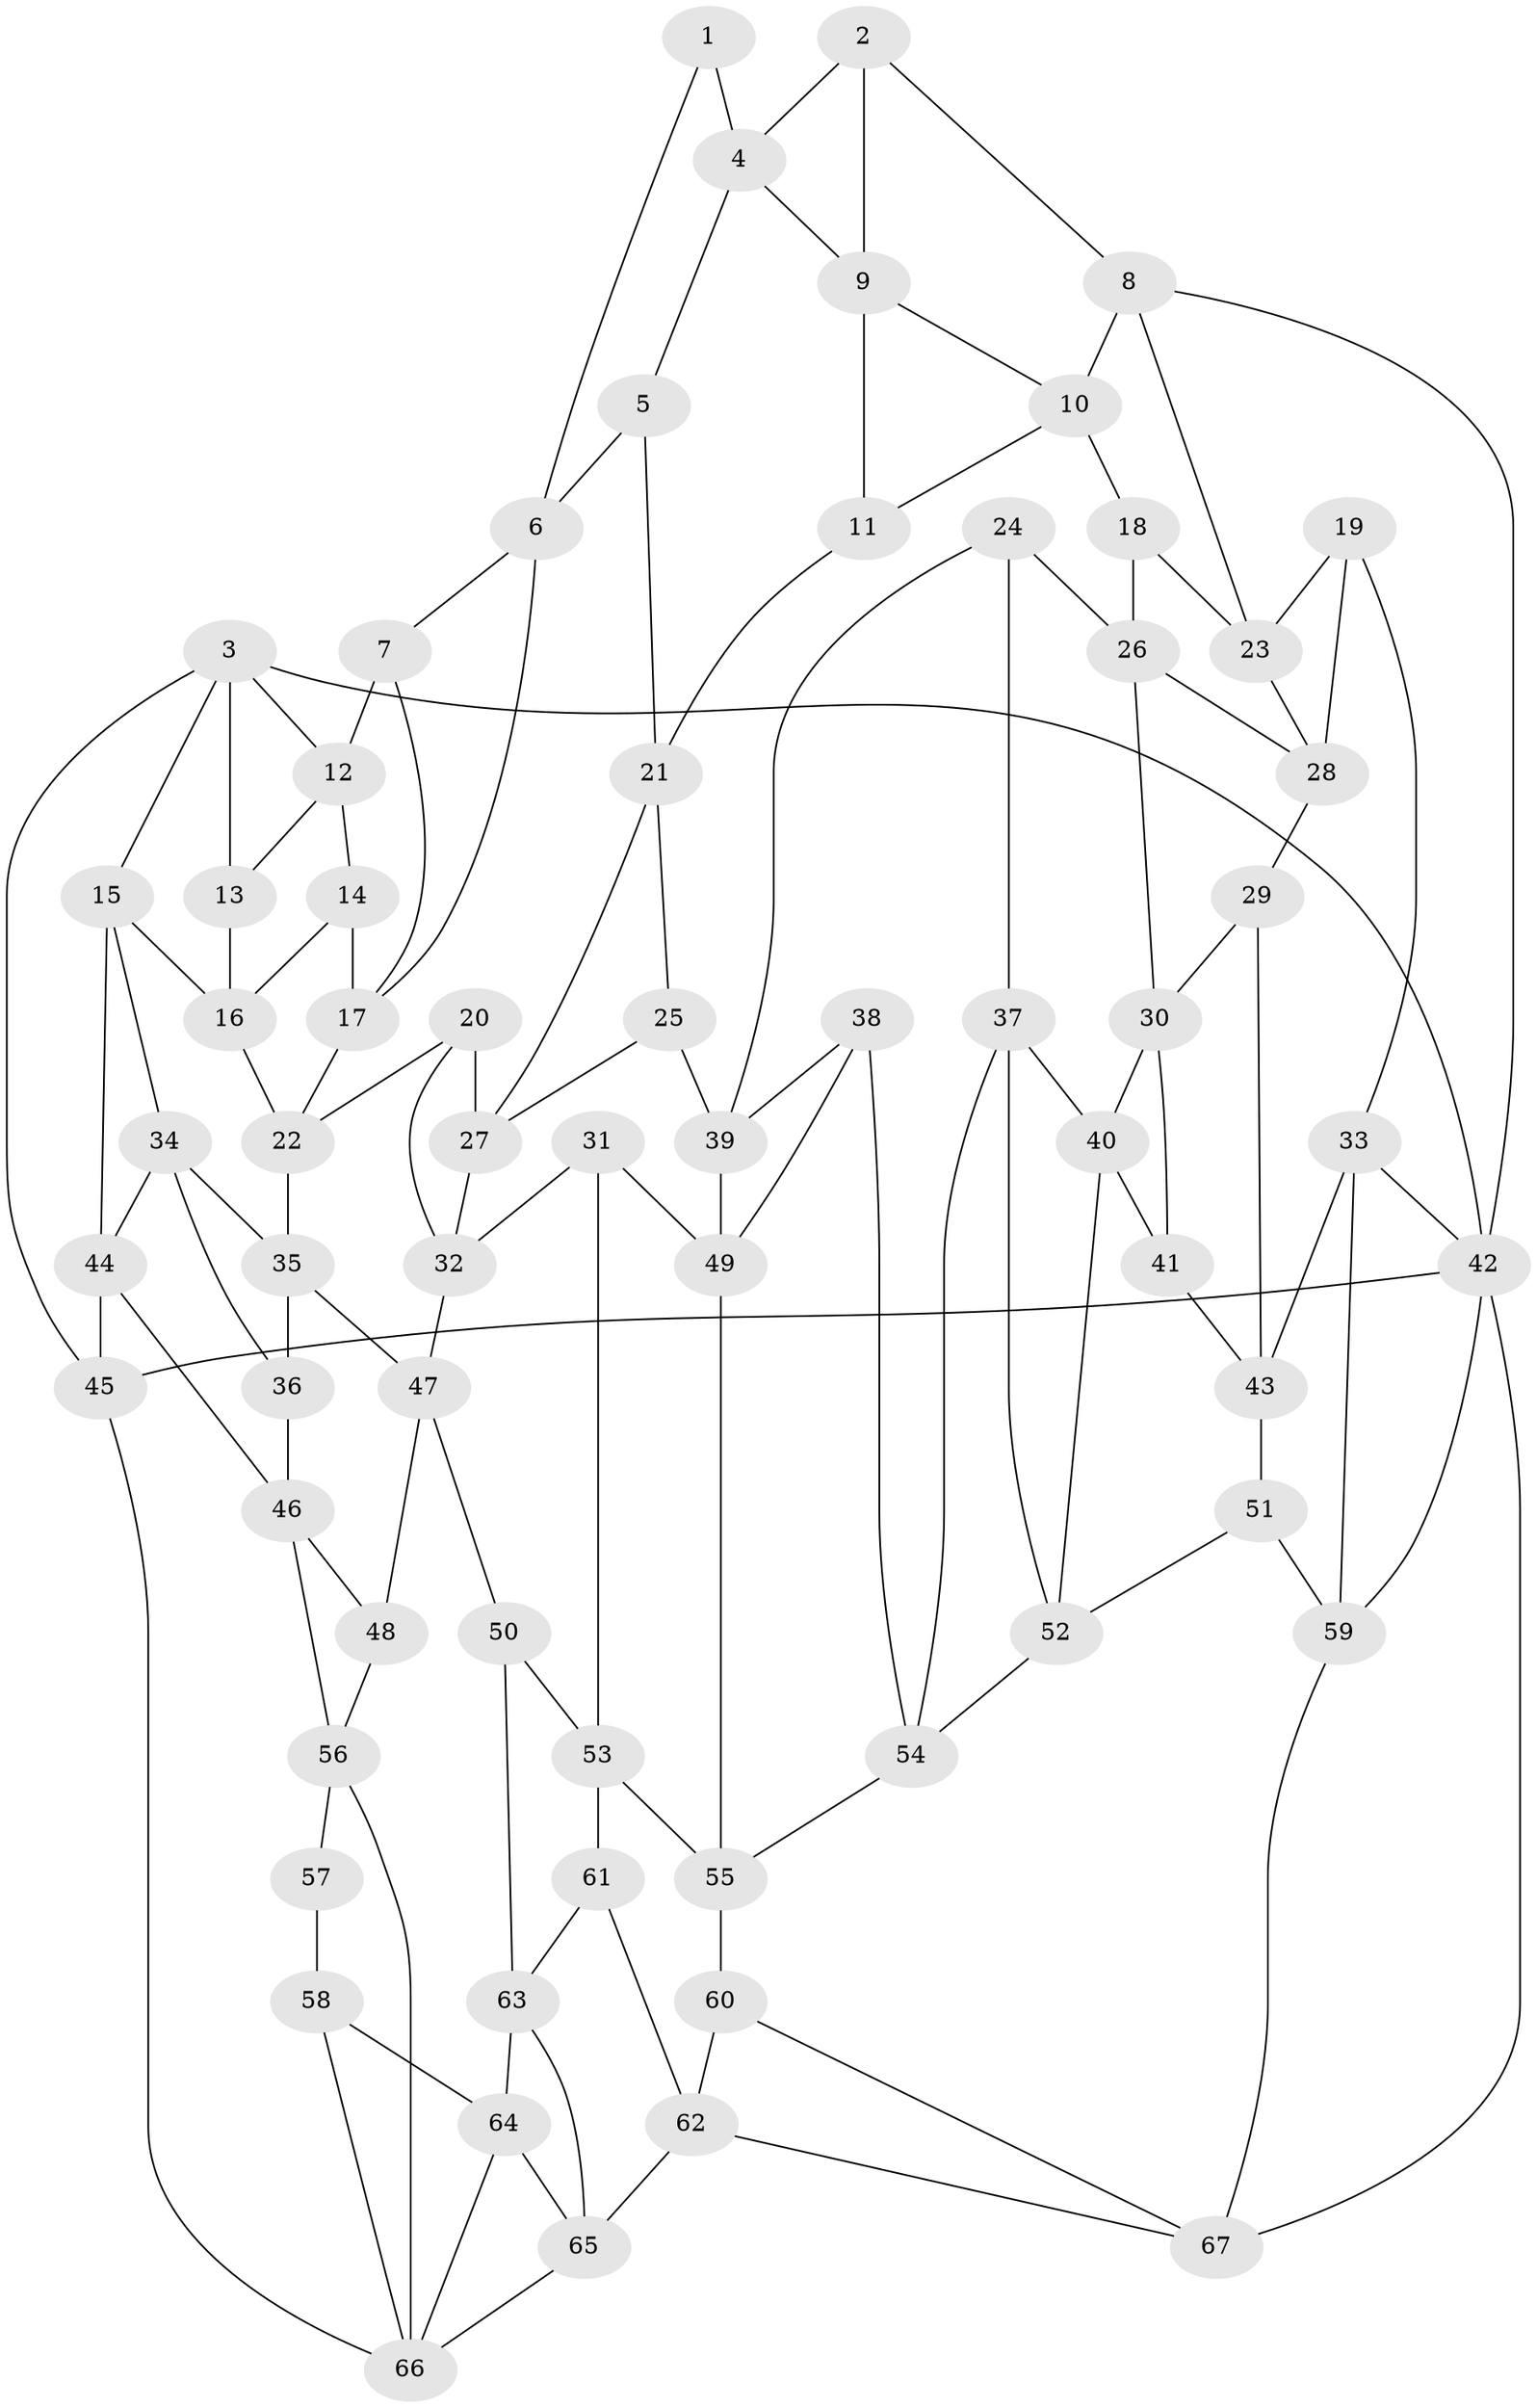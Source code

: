 // original degree distribution, {3: 0.014925373134328358, 4: 0.23134328358208955, 5: 0.5373134328358209, 6: 0.21641791044776118}
// Generated by graph-tools (version 1.1) at 2025/03/03/09/25 03:03:19]
// undirected, 67 vertices, 123 edges
graph export_dot {
graph [start="1"]
  node [color=gray90,style=filled];
  1;
  2;
  3;
  4;
  5;
  6;
  7;
  8;
  9;
  10;
  11;
  12;
  13;
  14;
  15;
  16;
  17;
  18;
  19;
  20;
  21;
  22;
  23;
  24;
  25;
  26;
  27;
  28;
  29;
  30;
  31;
  32;
  33;
  34;
  35;
  36;
  37;
  38;
  39;
  40;
  41;
  42;
  43;
  44;
  45;
  46;
  47;
  48;
  49;
  50;
  51;
  52;
  53;
  54;
  55;
  56;
  57;
  58;
  59;
  60;
  61;
  62;
  63;
  64;
  65;
  66;
  67;
  1 -- 4 [weight=1.0];
  1 -- 6 [weight=1.0];
  2 -- 4 [weight=1.0];
  2 -- 8 [weight=1.0];
  2 -- 9 [weight=1.0];
  3 -- 12 [weight=1.0];
  3 -- 13 [weight=1.0];
  3 -- 15 [weight=1.0];
  3 -- 42 [weight=1.0];
  3 -- 45 [weight=1.0];
  4 -- 5 [weight=1.0];
  4 -- 9 [weight=1.0];
  5 -- 6 [weight=1.0];
  5 -- 21 [weight=1.0];
  6 -- 7 [weight=1.0];
  6 -- 17 [weight=1.0];
  7 -- 12 [weight=2.0];
  7 -- 17 [weight=1.0];
  8 -- 10 [weight=1.0];
  8 -- 23 [weight=1.0];
  8 -- 42 [weight=1.0];
  9 -- 10 [weight=1.0];
  9 -- 11 [weight=1.0];
  10 -- 11 [weight=1.0];
  10 -- 18 [weight=1.0];
  11 -- 21 [weight=1.0];
  12 -- 13 [weight=2.0];
  12 -- 14 [weight=1.0];
  13 -- 16 [weight=1.0];
  14 -- 16 [weight=1.0];
  14 -- 17 [weight=1.0];
  15 -- 16 [weight=1.0];
  15 -- 34 [weight=1.0];
  15 -- 44 [weight=1.0];
  16 -- 22 [weight=1.0];
  17 -- 22 [weight=1.0];
  18 -- 23 [weight=1.0];
  18 -- 26 [weight=1.0];
  19 -- 23 [weight=1.0];
  19 -- 28 [weight=1.0];
  19 -- 33 [weight=1.0];
  20 -- 22 [weight=1.0];
  20 -- 27 [weight=1.0];
  20 -- 32 [weight=1.0];
  21 -- 25 [weight=1.0];
  21 -- 27 [weight=1.0];
  22 -- 35 [weight=1.0];
  23 -- 28 [weight=1.0];
  24 -- 26 [weight=1.0];
  24 -- 37 [weight=1.0];
  24 -- 39 [weight=1.0];
  25 -- 27 [weight=1.0];
  25 -- 39 [weight=1.0];
  26 -- 28 [weight=1.0];
  26 -- 30 [weight=1.0];
  27 -- 32 [weight=1.0];
  28 -- 29 [weight=1.0];
  29 -- 30 [weight=1.0];
  29 -- 43 [weight=1.0];
  30 -- 40 [weight=1.0];
  30 -- 41 [weight=1.0];
  31 -- 32 [weight=1.0];
  31 -- 49 [weight=1.0];
  31 -- 53 [weight=1.0];
  32 -- 47 [weight=1.0];
  33 -- 42 [weight=1.0];
  33 -- 43 [weight=1.0];
  33 -- 59 [weight=1.0];
  34 -- 35 [weight=1.0];
  34 -- 36 [weight=1.0];
  34 -- 44 [weight=1.0];
  35 -- 36 [weight=1.0];
  35 -- 47 [weight=1.0];
  36 -- 46 [weight=1.0];
  37 -- 40 [weight=1.0];
  37 -- 52 [weight=1.0];
  37 -- 54 [weight=1.0];
  38 -- 39 [weight=1.0];
  38 -- 49 [weight=1.0];
  38 -- 54 [weight=1.0];
  39 -- 49 [weight=1.0];
  40 -- 41 [weight=1.0];
  40 -- 52 [weight=1.0];
  41 -- 43 [weight=1.0];
  42 -- 45 [weight=1.0];
  42 -- 59 [weight=1.0];
  42 -- 67 [weight=1.0];
  43 -- 51 [weight=1.0];
  44 -- 45 [weight=1.0];
  44 -- 46 [weight=1.0];
  45 -- 66 [weight=1.0];
  46 -- 48 [weight=1.0];
  46 -- 56 [weight=1.0];
  47 -- 48 [weight=1.0];
  47 -- 50 [weight=1.0];
  48 -- 56 [weight=1.0];
  49 -- 55 [weight=1.0];
  50 -- 53 [weight=1.0];
  50 -- 63 [weight=1.0];
  51 -- 52 [weight=1.0];
  51 -- 59 [weight=1.0];
  52 -- 54 [weight=1.0];
  53 -- 55 [weight=1.0];
  53 -- 61 [weight=1.0];
  54 -- 55 [weight=1.0];
  55 -- 60 [weight=1.0];
  56 -- 57 [weight=1.0];
  56 -- 66 [weight=1.0];
  57 -- 58 [weight=2.0];
  58 -- 64 [weight=1.0];
  58 -- 66 [weight=1.0];
  59 -- 67 [weight=1.0];
  60 -- 62 [weight=1.0];
  60 -- 67 [weight=1.0];
  61 -- 62 [weight=1.0];
  61 -- 63 [weight=1.0];
  62 -- 65 [weight=1.0];
  62 -- 67 [weight=1.0];
  63 -- 64 [weight=1.0];
  63 -- 65 [weight=1.0];
  64 -- 65 [weight=1.0];
  64 -- 66 [weight=1.0];
  65 -- 66 [weight=1.0];
}

